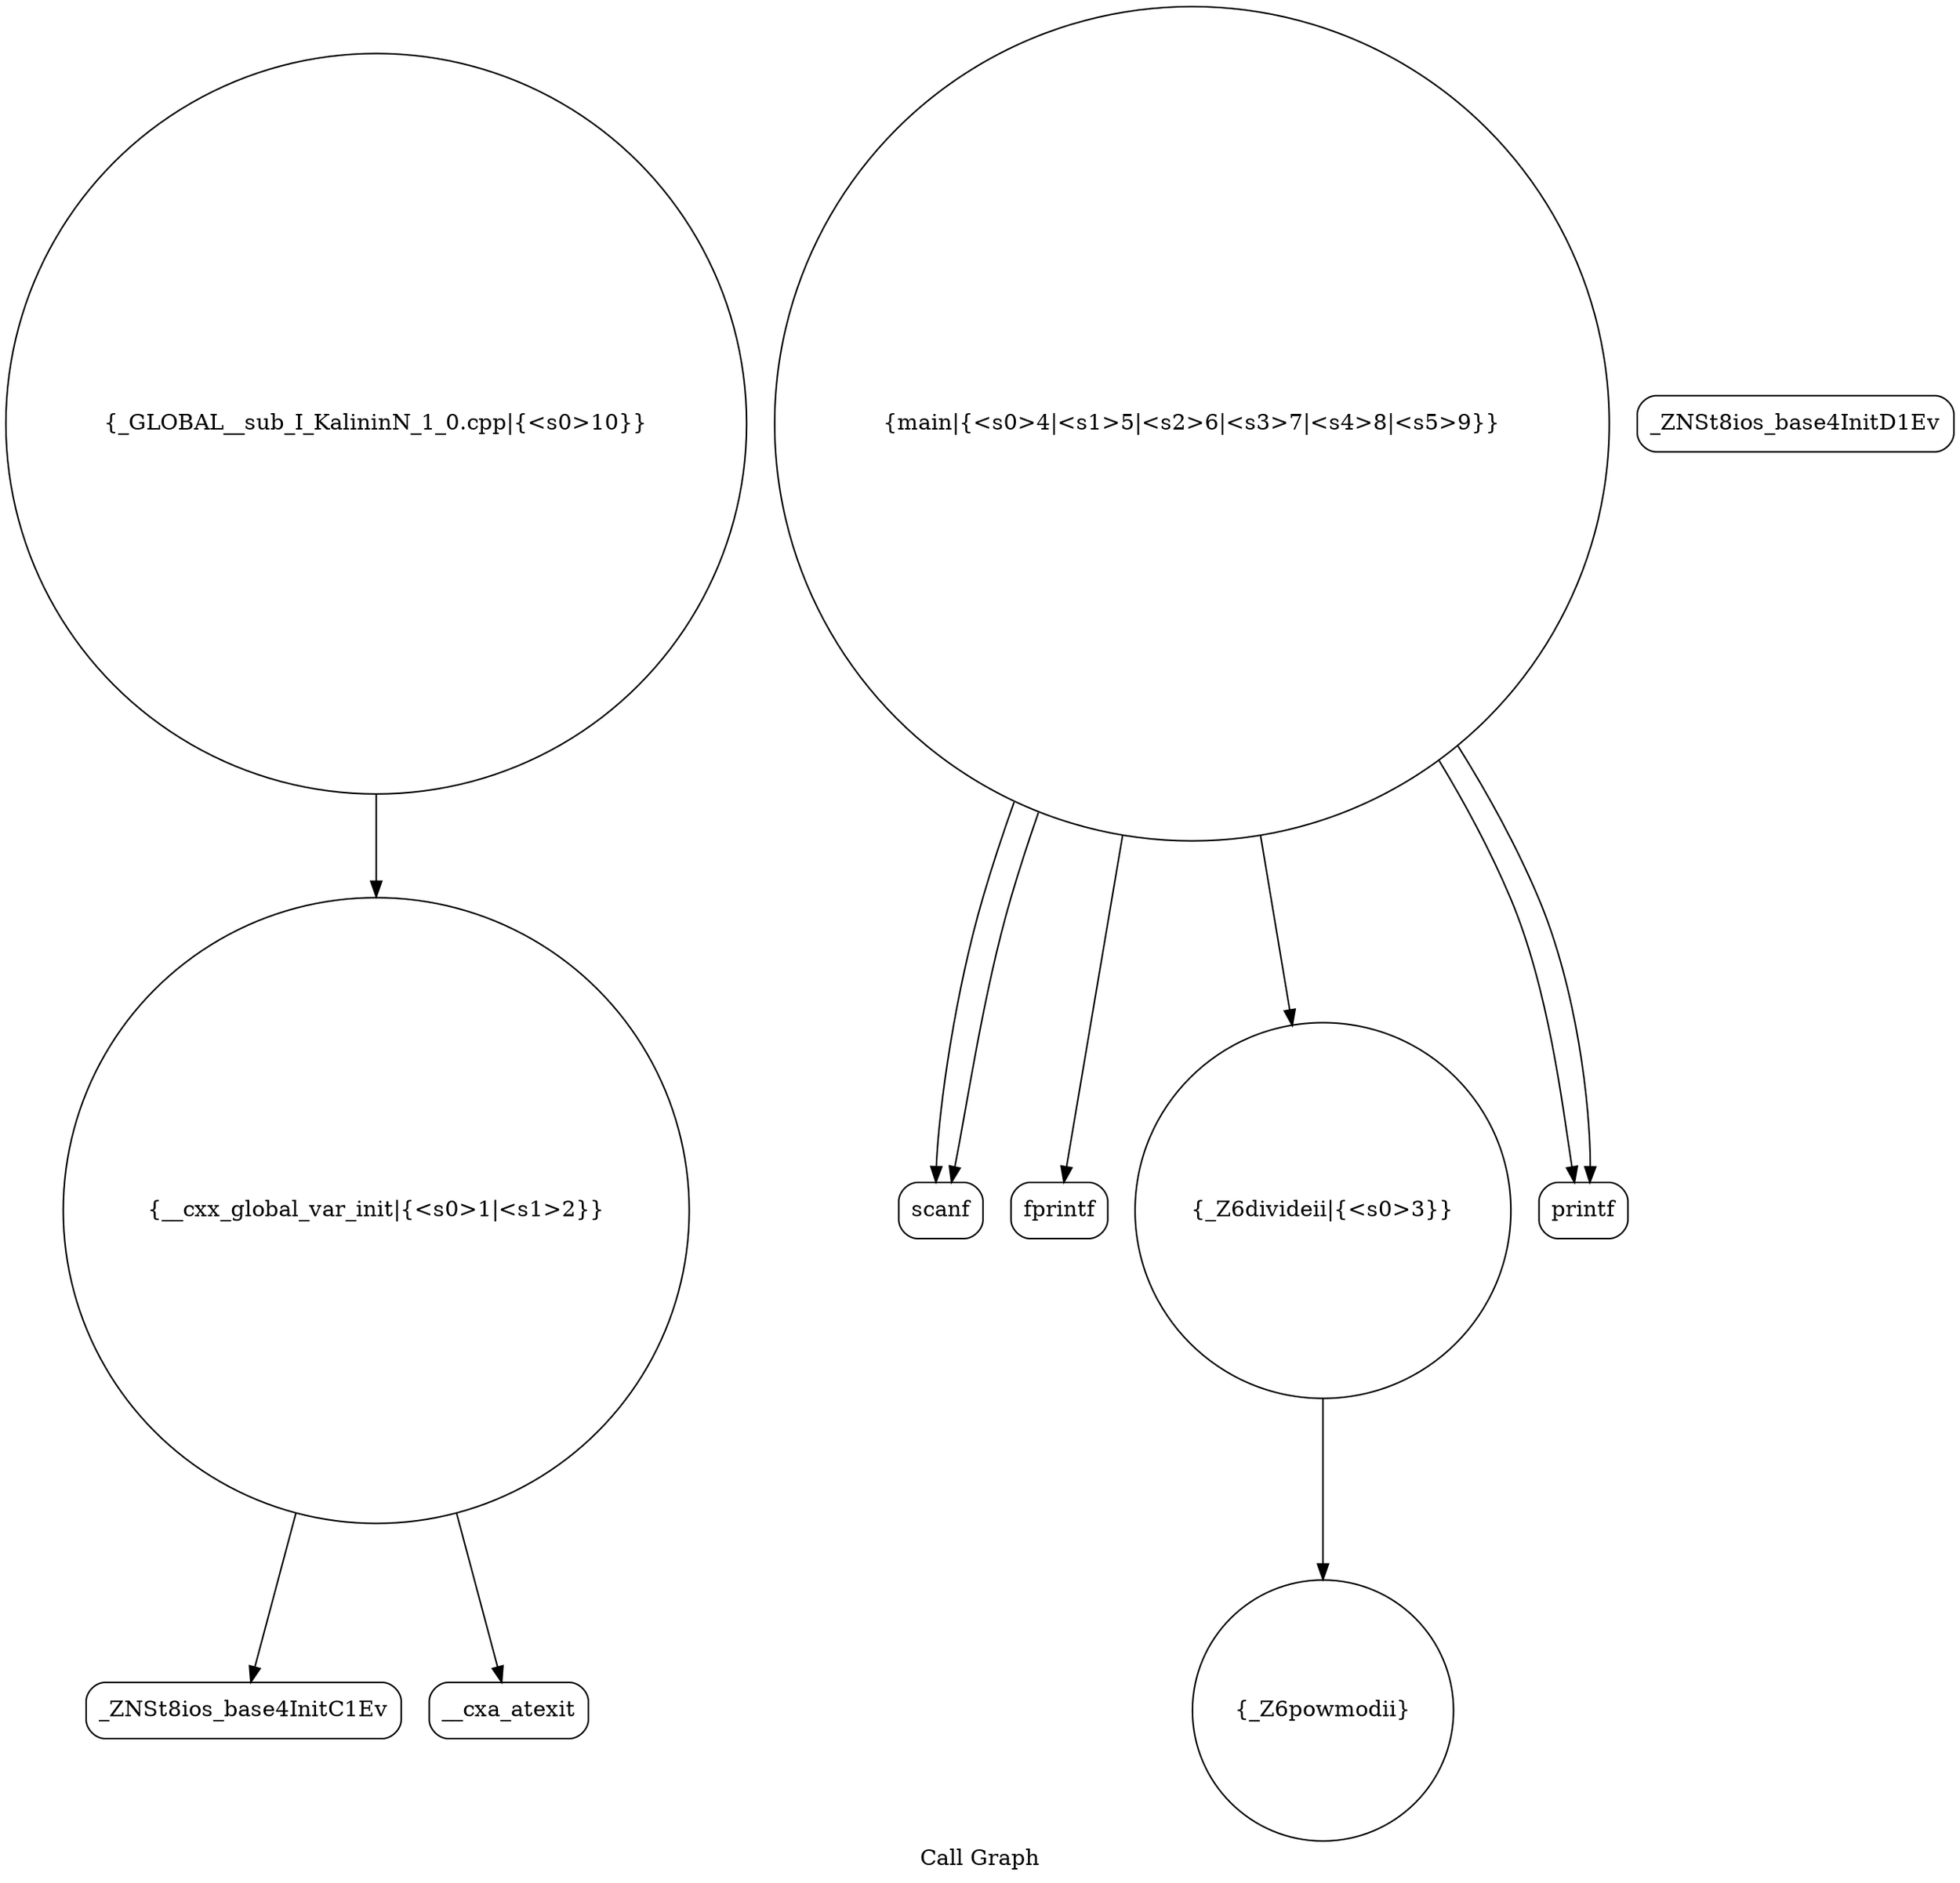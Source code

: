 digraph "Call Graph" {
	label="Call Graph";

	Node0x558ba799e8b0 [shape=record,shape=circle,label="{__cxx_global_var_init|{<s0>1|<s1>2}}"];
	Node0x558ba799e8b0:s0 -> Node0x558ba799ed40[color=black];
	Node0x558ba799e8b0:s1 -> Node0x558ba799ee40[color=black];
	Node0x558ba799f040 [shape=record,shape=Mrecord,label="{scanf}"];
	Node0x558ba799edc0 [shape=record,shape=Mrecord,label="{_ZNSt8ios_base4InitD1Ev}"];
	Node0x558ba799f140 [shape=record,shape=Mrecord,label="{fprintf}"];
	Node0x558ba799eec0 [shape=record,shape=circle,label="{_Z6divideii|{<s0>3}}"];
	Node0x558ba799eec0:s0 -> Node0x558ba799ef40[color=black];
	Node0x558ba799efc0 [shape=record,shape=circle,label="{main|{<s0>4|<s1>5|<s2>6|<s3>7|<s4>8|<s5>9}}"];
	Node0x558ba799efc0:s0 -> Node0x558ba799eec0[color=black];
	Node0x558ba799efc0:s1 -> Node0x558ba799f040[color=black];
	Node0x558ba799efc0:s2 -> Node0x558ba799f0c0[color=black];
	Node0x558ba799efc0:s3 -> Node0x558ba799f040[color=black];
	Node0x558ba799efc0:s4 -> Node0x558ba799f0c0[color=black];
	Node0x558ba799efc0:s5 -> Node0x558ba799f140[color=black];
	Node0x558ba799ed40 [shape=record,shape=Mrecord,label="{_ZNSt8ios_base4InitC1Ev}"];
	Node0x558ba799f0c0 [shape=record,shape=Mrecord,label="{printf}"];
	Node0x558ba799ee40 [shape=record,shape=Mrecord,label="{__cxa_atexit}"];
	Node0x558ba799f1c0 [shape=record,shape=circle,label="{_GLOBAL__sub_I_KalininN_1_0.cpp|{<s0>10}}"];
	Node0x558ba799f1c0:s0 -> Node0x558ba799e8b0[color=black];
	Node0x558ba799ef40 [shape=record,shape=circle,label="{_Z6powmodii}"];
}
